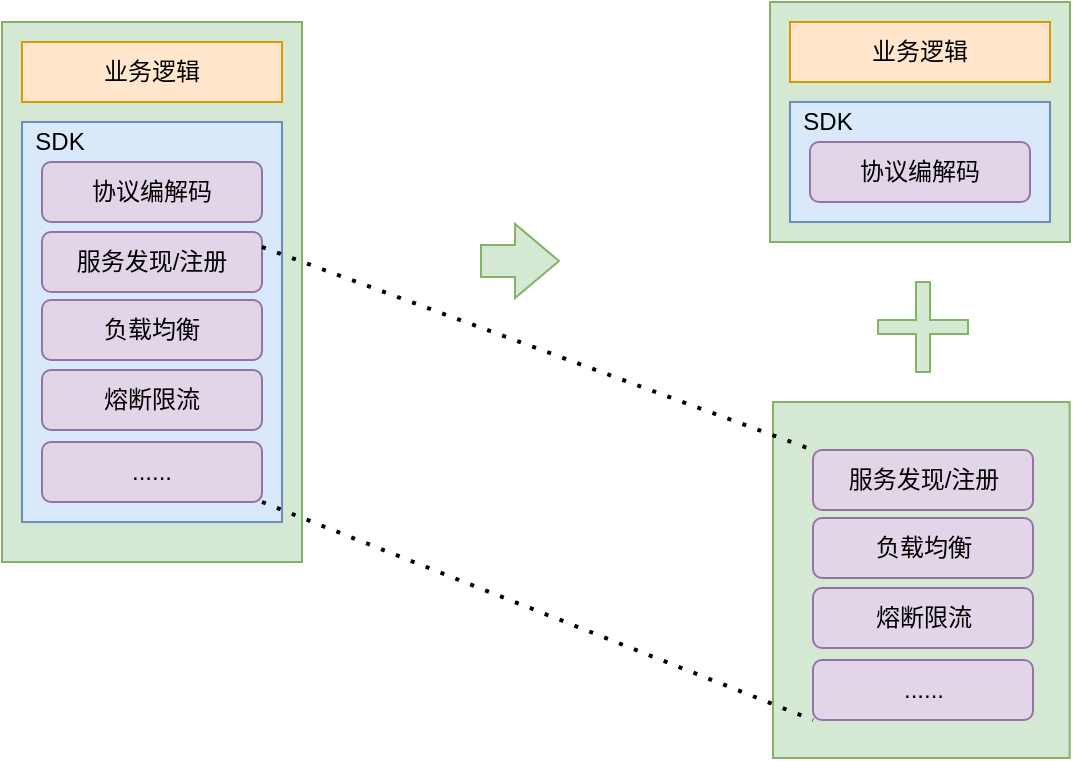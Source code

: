 <mxfile version="15.8.8" type="github">
  <diagram id="BMV4pajkjTuRC8wFKSMc" name="Page-1">
    <mxGraphModel dx="2066" dy="1096" grid="1" gridSize="12" guides="1" tooltips="1" connect="1" arrows="1" fold="1" page="1" pageScale="1" pageWidth="827" pageHeight="1169" math="0" shadow="0">
      <root>
        <mxCell id="0" />
        <mxCell id="1" parent="0" />
        <mxCell id="xkxuNR7XWLQNJIoaxg5K-22" value="" style="rounded=0;whiteSpace=wrap;html=1;fillColor=#d5e8d4;strokeColor=#82b366;" vertex="1" parent="1">
          <mxGeometry x="506.5" y="380" width="148.33" height="178" as="geometry" />
        </mxCell>
        <mxCell id="xkxuNR7XWLQNJIoaxg5K-3" value="" style="rounded=0;whiteSpace=wrap;html=1;fillColor=#d5e8d4;strokeColor=#82b366;" vertex="1" parent="1">
          <mxGeometry x="121" y="190" width="150" height="270" as="geometry" />
        </mxCell>
        <mxCell id="xkxuNR7XWLQNJIoaxg5K-4" value="业务逻辑" style="rounded=0;whiteSpace=wrap;html=1;fillColor=#ffe6cc;strokeColor=#d79b00;" vertex="1" parent="1">
          <mxGeometry x="131" y="200" width="130" height="30" as="geometry" />
        </mxCell>
        <mxCell id="xkxuNR7XWLQNJIoaxg5K-5" value="" style="rounded=0;whiteSpace=wrap;html=1;fillColor=#dae8fc;strokeColor=#6c8ebf;" vertex="1" parent="1">
          <mxGeometry x="131" y="240" width="130" height="200" as="geometry" />
        </mxCell>
        <mxCell id="xkxuNR7XWLQNJIoaxg5K-6" value="协议编解码" style="rounded=1;whiteSpace=wrap;html=1;fillColor=#e1d5e7;strokeColor=#9673a6;" vertex="1" parent="1">
          <mxGeometry x="141" y="260" width="110" height="30" as="geometry" />
        </mxCell>
        <mxCell id="xkxuNR7XWLQNJIoaxg5K-7" value="服务发现/注册" style="rounded=1;whiteSpace=wrap;html=1;fillColor=#e1d5e7;strokeColor=#9673a6;" vertex="1" parent="1">
          <mxGeometry x="141" y="295" width="110" height="30" as="geometry" />
        </mxCell>
        <mxCell id="xkxuNR7XWLQNJIoaxg5K-8" value="负载均衡" style="rounded=1;whiteSpace=wrap;html=1;fillColor=#e1d5e7;strokeColor=#9673a6;" vertex="1" parent="1">
          <mxGeometry x="141" y="329" width="110" height="30" as="geometry" />
        </mxCell>
        <mxCell id="xkxuNR7XWLQNJIoaxg5K-9" value="熔断限流" style="rounded=1;whiteSpace=wrap;html=1;fillColor=#e1d5e7;strokeColor=#9673a6;" vertex="1" parent="1">
          <mxGeometry x="141" y="364" width="110" height="30" as="geometry" />
        </mxCell>
        <mxCell id="xkxuNR7XWLQNJIoaxg5K-10" value="......" style="rounded=1;whiteSpace=wrap;html=1;fillColor=#e1d5e7;strokeColor=#9673a6;" vertex="1" parent="1">
          <mxGeometry x="141" y="400" width="110" height="30" as="geometry" />
        </mxCell>
        <mxCell id="xkxuNR7XWLQNJIoaxg5K-11" value="SDK" style="text;html=1;strokeColor=none;fillColor=none;align=center;verticalAlign=middle;whiteSpace=wrap;rounded=0;" vertex="1" parent="1">
          <mxGeometry x="120" y="235" width="60" height="30" as="geometry" />
        </mxCell>
        <mxCell id="xkxuNR7XWLQNJIoaxg5K-12" value="" style="shape=flexArrow;endArrow=classic;html=1;rounded=0;width=16;endSize=7;fillColor=#d5e8d4;strokeColor=#82b366;" edge="1" parent="1">
          <mxGeometry width="50" height="50" relative="1" as="geometry">
            <mxPoint x="360" y="309.5" as="sourcePoint" />
            <mxPoint x="400" y="309.5" as="targetPoint" />
          </mxGeometry>
        </mxCell>
        <mxCell id="xkxuNR7XWLQNJIoaxg5K-13" value="" style="rounded=0;whiteSpace=wrap;html=1;fillColor=#d5e8d4;strokeColor=#82b366;" vertex="1" parent="1">
          <mxGeometry x="505" y="180" width="150" height="120" as="geometry" />
        </mxCell>
        <mxCell id="xkxuNR7XWLQNJIoaxg5K-14" value="业务逻辑" style="rounded=0;whiteSpace=wrap;html=1;fillColor=#ffe6cc;strokeColor=#d79b00;" vertex="1" parent="1">
          <mxGeometry x="515" y="190" width="130" height="30" as="geometry" />
        </mxCell>
        <mxCell id="xkxuNR7XWLQNJIoaxg5K-15" value="" style="rounded=0;whiteSpace=wrap;html=1;fillColor=#dae8fc;strokeColor=#6c8ebf;" vertex="1" parent="1">
          <mxGeometry x="515" y="230" width="130" height="60" as="geometry" />
        </mxCell>
        <mxCell id="xkxuNR7XWLQNJIoaxg5K-16" value="协议编解码" style="rounded=1;whiteSpace=wrap;html=1;fillColor=#e1d5e7;strokeColor=#9673a6;" vertex="1" parent="1">
          <mxGeometry x="525" y="250" width="110" height="30" as="geometry" />
        </mxCell>
        <mxCell id="xkxuNR7XWLQNJIoaxg5K-21" value="SDK" style="text;html=1;strokeColor=none;fillColor=none;align=center;verticalAlign=middle;whiteSpace=wrap;rounded=0;" vertex="1" parent="1">
          <mxGeometry x="504" y="225" width="60" height="30" as="geometry" />
        </mxCell>
        <mxCell id="xkxuNR7XWLQNJIoaxg5K-26" value="服务发现/注册" style="rounded=1;whiteSpace=wrap;html=1;fillColor=#e1d5e7;strokeColor=#9673a6;" vertex="1" parent="1">
          <mxGeometry x="526.5" y="404" width="110" height="30" as="geometry" />
        </mxCell>
        <mxCell id="xkxuNR7XWLQNJIoaxg5K-27" value="负载均衡" style="rounded=1;whiteSpace=wrap;html=1;fillColor=#e1d5e7;strokeColor=#9673a6;" vertex="1" parent="1">
          <mxGeometry x="526.5" y="438" width="110" height="30" as="geometry" />
        </mxCell>
        <mxCell id="xkxuNR7XWLQNJIoaxg5K-28" value="熔断限流" style="rounded=1;whiteSpace=wrap;html=1;fillColor=#e1d5e7;strokeColor=#9673a6;" vertex="1" parent="1">
          <mxGeometry x="526.5" y="473" width="110" height="30" as="geometry" />
        </mxCell>
        <mxCell id="xkxuNR7XWLQNJIoaxg5K-29" value="......" style="rounded=1;whiteSpace=wrap;html=1;fillColor=#e1d5e7;strokeColor=#9673a6;" vertex="1" parent="1">
          <mxGeometry x="526.5" y="509" width="110" height="30" as="geometry" />
        </mxCell>
        <mxCell id="xkxuNR7XWLQNJIoaxg5K-31" value="" style="shape=cross;whiteSpace=wrap;html=1;fillColor=#d5e8d4;strokeColor=#82b366;size=0.156;" vertex="1" parent="1">
          <mxGeometry x="559" y="320" width="45" height="45" as="geometry" />
        </mxCell>
        <mxCell id="xkxuNR7XWLQNJIoaxg5K-56" value="" style="endArrow=none;dashed=1;html=1;dashPattern=1 3;strokeWidth=2;rounded=0;fontSize=14;jumpStyle=none;exitX=1;exitY=0.25;exitDx=0;exitDy=0;" edge="1" parent="1" source="xkxuNR7XWLQNJIoaxg5K-7">
          <mxGeometry width="50" height="50" relative="1" as="geometry">
            <mxPoint x="476.5" y="454" as="sourcePoint" />
            <mxPoint x="526.5" y="404" as="targetPoint" />
          </mxGeometry>
        </mxCell>
        <mxCell id="xkxuNR7XWLQNJIoaxg5K-57" value="" style="endArrow=none;dashed=1;html=1;dashPattern=1 3;strokeWidth=2;rounded=0;fontSize=14;jumpStyle=none;exitX=1;exitY=1;exitDx=0;exitDy=0;entryX=0;entryY=1;entryDx=0;entryDy=0;" edge="1" parent="1" source="xkxuNR7XWLQNJIoaxg5K-10" target="xkxuNR7XWLQNJIoaxg5K-29">
          <mxGeometry width="50" height="50" relative="1" as="geometry">
            <mxPoint x="263" y="314.5" as="sourcePoint" />
            <mxPoint x="538.5" y="416" as="targetPoint" />
          </mxGeometry>
        </mxCell>
      </root>
    </mxGraphModel>
  </diagram>
</mxfile>
